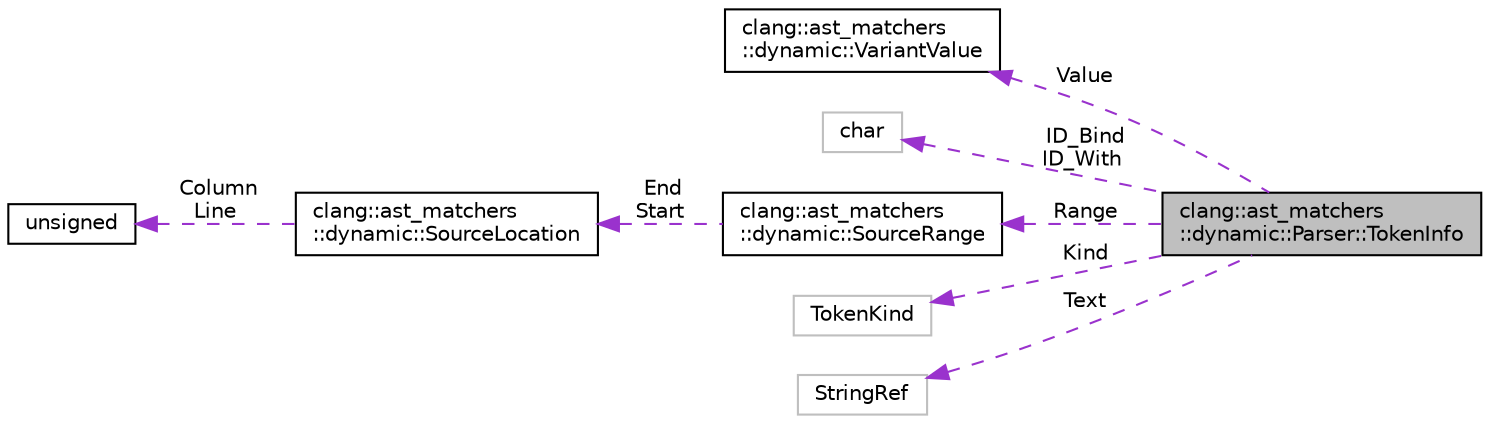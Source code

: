 digraph "clang::ast_matchers::dynamic::Parser::TokenInfo"
{
 // LATEX_PDF_SIZE
  bgcolor="transparent";
  edge [fontname="Helvetica",fontsize="10",labelfontname="Helvetica",labelfontsize="10"];
  node [fontname="Helvetica",fontsize="10",shape=record];
  rankdir="LR";
  Node1 [label="clang::ast_matchers\l::dynamic::Parser::TokenInfo",height=0.2,width=0.4,color="black", fillcolor="grey75", style="filled", fontcolor="black",tooltip="Simple structure to hold information for one token from the parser."];
  Node2 -> Node1 [dir="back",color="darkorchid3",fontsize="10",style="dashed",label=" Value" ,fontname="Helvetica"];
  Node2 [label="clang::ast_matchers\l::dynamic::VariantValue",height=0.2,width=0.4,color="black",URL="$classclang_1_1ast__matchers_1_1dynamic_1_1VariantValue.html",tooltip="Variant value class."];
  Node3 -> Node1 [dir="back",color="darkorchid3",fontsize="10",style="dashed",label=" ID_Bind\nID_With" ,fontname="Helvetica"];
  Node3 [label="char",height=0.2,width=0.4,color="grey75",tooltip=" "];
  Node4 -> Node1 [dir="back",color="darkorchid3",fontsize="10",style="dashed",label=" Range" ,fontname="Helvetica"];
  Node4 [label="clang::ast_matchers\l::dynamic::SourceRange",height=0.2,width=0.4,color="black",URL="$structclang_1_1ast__matchers_1_1dynamic_1_1SourceRange.html",tooltip=" "];
  Node5 -> Node4 [dir="back",color="darkorchid3",fontsize="10",style="dashed",label=" End\nStart" ,fontname="Helvetica"];
  Node5 [label="clang::ast_matchers\l::dynamic::SourceLocation",height=0.2,width=0.4,color="black",URL="$structclang_1_1ast__matchers_1_1dynamic_1_1SourceLocation.html",tooltip=" "];
  Node6 -> Node5 [dir="back",color="darkorchid3",fontsize="10",style="dashed",label=" Column\nLine" ,fontname="Helvetica"];
  Node6 [label="unsigned",height=0.2,width=0.4,color="black",URL="$classunsigned.html",tooltip=" "];
  Node7 -> Node1 [dir="back",color="darkorchid3",fontsize="10",style="dashed",label=" Kind" ,fontname="Helvetica"];
  Node7 [label="TokenKind",height=0.2,width=0.4,color="grey75",tooltip=" "];
  Node8 -> Node1 [dir="back",color="darkorchid3",fontsize="10",style="dashed",label=" Text" ,fontname="Helvetica"];
  Node8 [label="StringRef",height=0.2,width=0.4,color="grey75",tooltip=" "];
}
